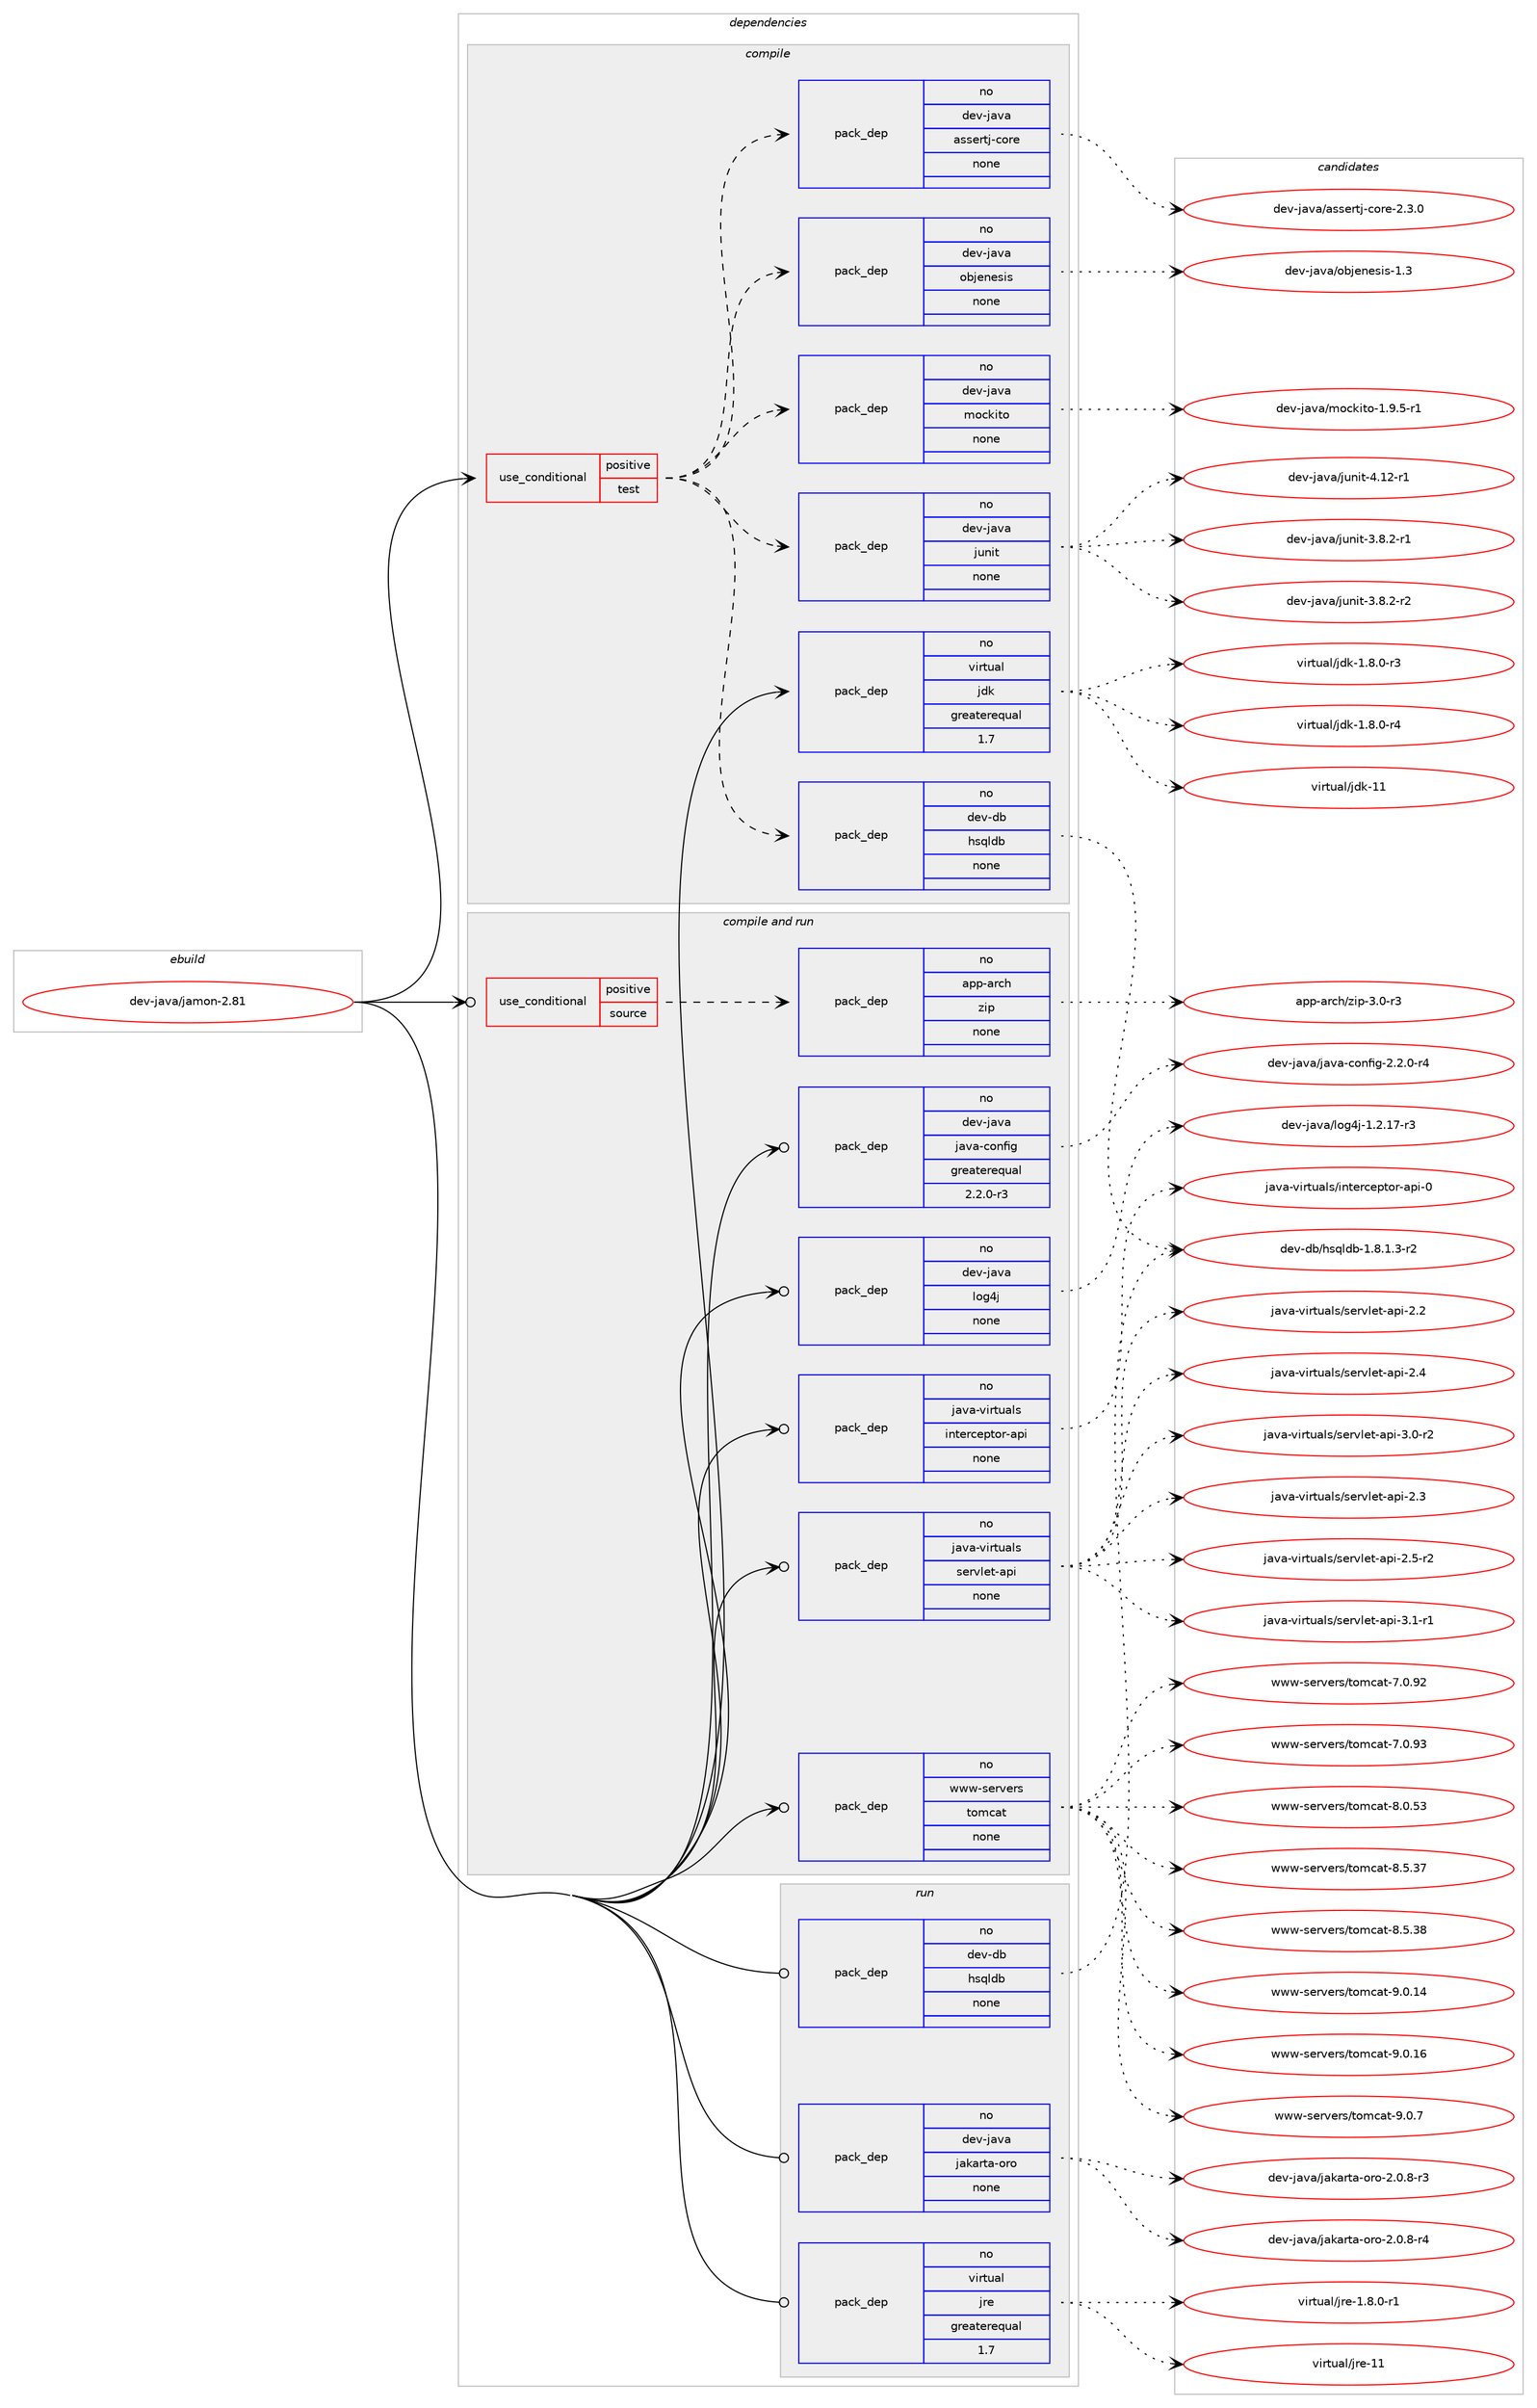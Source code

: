 digraph prolog {

# *************
# Graph options
# *************

newrank=true;
concentrate=true;
compound=true;
graph [rankdir=LR,fontname=Helvetica,fontsize=10,ranksep=1.5];#, ranksep=2.5, nodesep=0.2];
edge  [arrowhead=vee];
node  [fontname=Helvetica,fontsize=10];

# **********
# The ebuild
# **********

subgraph cluster_leftcol {
color=gray;
rank=same;
label=<<i>ebuild</i>>;
id [label="dev-java/jamon-2.81", color=red, width=4, href="../dev-java/jamon-2.81.svg"];
}

# ****************
# The dependencies
# ****************

subgraph cluster_midcol {
color=gray;
label=<<i>dependencies</i>>;
subgraph cluster_compile {
fillcolor="#eeeeee";
style=filled;
label=<<i>compile</i>>;
subgraph cond362810 {
dependency1353502 [label=<<TABLE BORDER="0" CELLBORDER="1" CELLSPACING="0" CELLPADDING="4"><TR><TD ROWSPAN="3" CELLPADDING="10">use_conditional</TD></TR><TR><TD>positive</TD></TR><TR><TD>test</TD></TR></TABLE>>, shape=none, color=red];
subgraph pack968259 {
dependency1353503 [label=<<TABLE BORDER="0" CELLBORDER="1" CELLSPACING="0" CELLPADDING="4" WIDTH="220"><TR><TD ROWSPAN="6" CELLPADDING="30">pack_dep</TD></TR><TR><TD WIDTH="110">no</TD></TR><TR><TD>dev-db</TD></TR><TR><TD>hsqldb</TD></TR><TR><TD>none</TD></TR><TR><TD></TD></TR></TABLE>>, shape=none, color=blue];
}
dependency1353502:e -> dependency1353503:w [weight=20,style="dashed",arrowhead="vee"];
subgraph pack968260 {
dependency1353504 [label=<<TABLE BORDER="0" CELLBORDER="1" CELLSPACING="0" CELLPADDING="4" WIDTH="220"><TR><TD ROWSPAN="6" CELLPADDING="30">pack_dep</TD></TR><TR><TD WIDTH="110">no</TD></TR><TR><TD>dev-java</TD></TR><TR><TD>assertj-core</TD></TR><TR><TD>none</TD></TR><TR><TD></TD></TR></TABLE>>, shape=none, color=blue];
}
dependency1353502:e -> dependency1353504:w [weight=20,style="dashed",arrowhead="vee"];
subgraph pack968261 {
dependency1353505 [label=<<TABLE BORDER="0" CELLBORDER="1" CELLSPACING="0" CELLPADDING="4" WIDTH="220"><TR><TD ROWSPAN="6" CELLPADDING="30">pack_dep</TD></TR><TR><TD WIDTH="110">no</TD></TR><TR><TD>dev-java</TD></TR><TR><TD>junit</TD></TR><TR><TD>none</TD></TR><TR><TD></TD></TR></TABLE>>, shape=none, color=blue];
}
dependency1353502:e -> dependency1353505:w [weight=20,style="dashed",arrowhead="vee"];
subgraph pack968262 {
dependency1353506 [label=<<TABLE BORDER="0" CELLBORDER="1" CELLSPACING="0" CELLPADDING="4" WIDTH="220"><TR><TD ROWSPAN="6" CELLPADDING="30">pack_dep</TD></TR><TR><TD WIDTH="110">no</TD></TR><TR><TD>dev-java</TD></TR><TR><TD>mockito</TD></TR><TR><TD>none</TD></TR><TR><TD></TD></TR></TABLE>>, shape=none, color=blue];
}
dependency1353502:e -> dependency1353506:w [weight=20,style="dashed",arrowhead="vee"];
subgraph pack968263 {
dependency1353507 [label=<<TABLE BORDER="0" CELLBORDER="1" CELLSPACING="0" CELLPADDING="4" WIDTH="220"><TR><TD ROWSPAN="6" CELLPADDING="30">pack_dep</TD></TR><TR><TD WIDTH="110">no</TD></TR><TR><TD>dev-java</TD></TR><TR><TD>objenesis</TD></TR><TR><TD>none</TD></TR><TR><TD></TD></TR></TABLE>>, shape=none, color=blue];
}
dependency1353502:e -> dependency1353507:w [weight=20,style="dashed",arrowhead="vee"];
}
id:e -> dependency1353502:w [weight=20,style="solid",arrowhead="vee"];
subgraph pack968264 {
dependency1353508 [label=<<TABLE BORDER="0" CELLBORDER="1" CELLSPACING="0" CELLPADDING="4" WIDTH="220"><TR><TD ROWSPAN="6" CELLPADDING="30">pack_dep</TD></TR><TR><TD WIDTH="110">no</TD></TR><TR><TD>virtual</TD></TR><TR><TD>jdk</TD></TR><TR><TD>greaterequal</TD></TR><TR><TD>1.7</TD></TR></TABLE>>, shape=none, color=blue];
}
id:e -> dependency1353508:w [weight=20,style="solid",arrowhead="vee"];
}
subgraph cluster_compileandrun {
fillcolor="#eeeeee";
style=filled;
label=<<i>compile and run</i>>;
subgraph cond362811 {
dependency1353509 [label=<<TABLE BORDER="0" CELLBORDER="1" CELLSPACING="0" CELLPADDING="4"><TR><TD ROWSPAN="3" CELLPADDING="10">use_conditional</TD></TR><TR><TD>positive</TD></TR><TR><TD>source</TD></TR></TABLE>>, shape=none, color=red];
subgraph pack968265 {
dependency1353510 [label=<<TABLE BORDER="0" CELLBORDER="1" CELLSPACING="0" CELLPADDING="4" WIDTH="220"><TR><TD ROWSPAN="6" CELLPADDING="30">pack_dep</TD></TR><TR><TD WIDTH="110">no</TD></TR><TR><TD>app-arch</TD></TR><TR><TD>zip</TD></TR><TR><TD>none</TD></TR><TR><TD></TD></TR></TABLE>>, shape=none, color=blue];
}
dependency1353509:e -> dependency1353510:w [weight=20,style="dashed",arrowhead="vee"];
}
id:e -> dependency1353509:w [weight=20,style="solid",arrowhead="odotvee"];
subgraph pack968266 {
dependency1353511 [label=<<TABLE BORDER="0" CELLBORDER="1" CELLSPACING="0" CELLPADDING="4" WIDTH="220"><TR><TD ROWSPAN="6" CELLPADDING="30">pack_dep</TD></TR><TR><TD WIDTH="110">no</TD></TR><TR><TD>dev-java</TD></TR><TR><TD>java-config</TD></TR><TR><TD>greaterequal</TD></TR><TR><TD>2.2.0-r3</TD></TR></TABLE>>, shape=none, color=blue];
}
id:e -> dependency1353511:w [weight=20,style="solid",arrowhead="odotvee"];
subgraph pack968267 {
dependency1353512 [label=<<TABLE BORDER="0" CELLBORDER="1" CELLSPACING="0" CELLPADDING="4" WIDTH="220"><TR><TD ROWSPAN="6" CELLPADDING="30">pack_dep</TD></TR><TR><TD WIDTH="110">no</TD></TR><TR><TD>dev-java</TD></TR><TR><TD>log4j</TD></TR><TR><TD>none</TD></TR><TR><TD></TD></TR></TABLE>>, shape=none, color=blue];
}
id:e -> dependency1353512:w [weight=20,style="solid",arrowhead="odotvee"];
subgraph pack968268 {
dependency1353513 [label=<<TABLE BORDER="0" CELLBORDER="1" CELLSPACING="0" CELLPADDING="4" WIDTH="220"><TR><TD ROWSPAN="6" CELLPADDING="30">pack_dep</TD></TR><TR><TD WIDTH="110">no</TD></TR><TR><TD>java-virtuals</TD></TR><TR><TD>interceptor-api</TD></TR><TR><TD>none</TD></TR><TR><TD></TD></TR></TABLE>>, shape=none, color=blue];
}
id:e -> dependency1353513:w [weight=20,style="solid",arrowhead="odotvee"];
subgraph pack968269 {
dependency1353514 [label=<<TABLE BORDER="0" CELLBORDER="1" CELLSPACING="0" CELLPADDING="4" WIDTH="220"><TR><TD ROWSPAN="6" CELLPADDING="30">pack_dep</TD></TR><TR><TD WIDTH="110">no</TD></TR><TR><TD>java-virtuals</TD></TR><TR><TD>servlet-api</TD></TR><TR><TD>none</TD></TR><TR><TD></TD></TR></TABLE>>, shape=none, color=blue];
}
id:e -> dependency1353514:w [weight=20,style="solid",arrowhead="odotvee"];
subgraph pack968270 {
dependency1353515 [label=<<TABLE BORDER="0" CELLBORDER="1" CELLSPACING="0" CELLPADDING="4" WIDTH="220"><TR><TD ROWSPAN="6" CELLPADDING="30">pack_dep</TD></TR><TR><TD WIDTH="110">no</TD></TR><TR><TD>www-servers</TD></TR><TR><TD>tomcat</TD></TR><TR><TD>none</TD></TR><TR><TD></TD></TR></TABLE>>, shape=none, color=blue];
}
id:e -> dependency1353515:w [weight=20,style="solid",arrowhead="odotvee"];
}
subgraph cluster_run {
fillcolor="#eeeeee";
style=filled;
label=<<i>run</i>>;
subgraph pack968271 {
dependency1353516 [label=<<TABLE BORDER="0" CELLBORDER="1" CELLSPACING="0" CELLPADDING="4" WIDTH="220"><TR><TD ROWSPAN="6" CELLPADDING="30">pack_dep</TD></TR><TR><TD WIDTH="110">no</TD></TR><TR><TD>dev-db</TD></TR><TR><TD>hsqldb</TD></TR><TR><TD>none</TD></TR><TR><TD></TD></TR></TABLE>>, shape=none, color=blue];
}
id:e -> dependency1353516:w [weight=20,style="solid",arrowhead="odot"];
subgraph pack968272 {
dependency1353517 [label=<<TABLE BORDER="0" CELLBORDER="1" CELLSPACING="0" CELLPADDING="4" WIDTH="220"><TR><TD ROWSPAN="6" CELLPADDING="30">pack_dep</TD></TR><TR><TD WIDTH="110">no</TD></TR><TR><TD>dev-java</TD></TR><TR><TD>jakarta-oro</TD></TR><TR><TD>none</TD></TR><TR><TD></TD></TR></TABLE>>, shape=none, color=blue];
}
id:e -> dependency1353517:w [weight=20,style="solid",arrowhead="odot"];
subgraph pack968273 {
dependency1353518 [label=<<TABLE BORDER="0" CELLBORDER="1" CELLSPACING="0" CELLPADDING="4" WIDTH="220"><TR><TD ROWSPAN="6" CELLPADDING="30">pack_dep</TD></TR><TR><TD WIDTH="110">no</TD></TR><TR><TD>virtual</TD></TR><TR><TD>jre</TD></TR><TR><TD>greaterequal</TD></TR><TR><TD>1.7</TD></TR></TABLE>>, shape=none, color=blue];
}
id:e -> dependency1353518:w [weight=20,style="solid",arrowhead="odot"];
}
}

# **************
# The candidates
# **************

subgraph cluster_choices {
rank=same;
color=gray;
label=<<i>candidates</i>>;

subgraph choice968259 {
color=black;
nodesep=1;
choice1001011184510098471041151131081009845494656464946514511450 [label="dev-db/hsqldb-1.8.1.3-r2", color=red, width=4,href="../dev-db/hsqldb-1.8.1.3-r2.svg"];
dependency1353503:e -> choice1001011184510098471041151131081009845494656464946514511450:w [style=dotted,weight="100"];
}
subgraph choice968260 {
color=black;
nodesep=1;
choice10010111845106971189747971151151011141161064599111114101455046514648 [label="dev-java/assertj-core-2.3.0", color=red, width=4,href="../dev-java/assertj-core-2.3.0.svg"];
dependency1353504:e -> choice10010111845106971189747971151151011141161064599111114101455046514648:w [style=dotted,weight="100"];
}
subgraph choice968261 {
color=black;
nodesep=1;
choice100101118451069711897471061171101051164551465646504511449 [label="dev-java/junit-3.8.2-r1", color=red, width=4,href="../dev-java/junit-3.8.2-r1.svg"];
choice100101118451069711897471061171101051164551465646504511450 [label="dev-java/junit-3.8.2-r2", color=red, width=4,href="../dev-java/junit-3.8.2-r2.svg"];
choice1001011184510697118974710611711010511645524649504511449 [label="dev-java/junit-4.12-r1", color=red, width=4,href="../dev-java/junit-4.12-r1.svg"];
dependency1353505:e -> choice100101118451069711897471061171101051164551465646504511449:w [style=dotted,weight="100"];
dependency1353505:e -> choice100101118451069711897471061171101051164551465646504511450:w [style=dotted,weight="100"];
dependency1353505:e -> choice1001011184510697118974710611711010511645524649504511449:w [style=dotted,weight="100"];
}
subgraph choice968262 {
color=black;
nodesep=1;
choice10010111845106971189747109111991071051161114549465746534511449 [label="dev-java/mockito-1.9.5-r1", color=red, width=4,href="../dev-java/mockito-1.9.5-r1.svg"];
dependency1353506:e -> choice10010111845106971189747109111991071051161114549465746534511449:w [style=dotted,weight="100"];
}
subgraph choice968263 {
color=black;
nodesep=1;
choice100101118451069711897471119810610111010111510511545494651 [label="dev-java/objenesis-1.3", color=red, width=4,href="../dev-java/objenesis-1.3.svg"];
dependency1353507:e -> choice100101118451069711897471119810610111010111510511545494651:w [style=dotted,weight="100"];
}
subgraph choice968264 {
color=black;
nodesep=1;
choice11810511411611797108471061001074549465646484511451 [label="virtual/jdk-1.8.0-r3", color=red, width=4,href="../virtual/jdk-1.8.0-r3.svg"];
choice11810511411611797108471061001074549465646484511452 [label="virtual/jdk-1.8.0-r4", color=red, width=4,href="../virtual/jdk-1.8.0-r4.svg"];
choice1181051141161179710847106100107454949 [label="virtual/jdk-11", color=red, width=4,href="../virtual/jdk-11.svg"];
dependency1353508:e -> choice11810511411611797108471061001074549465646484511451:w [style=dotted,weight="100"];
dependency1353508:e -> choice11810511411611797108471061001074549465646484511452:w [style=dotted,weight="100"];
dependency1353508:e -> choice1181051141161179710847106100107454949:w [style=dotted,weight="100"];
}
subgraph choice968265 {
color=black;
nodesep=1;
choice9711211245971149910447122105112455146484511451 [label="app-arch/zip-3.0-r3", color=red, width=4,href="../app-arch/zip-3.0-r3.svg"];
dependency1353510:e -> choice9711211245971149910447122105112455146484511451:w [style=dotted,weight="100"];
}
subgraph choice968266 {
color=black;
nodesep=1;
choice10010111845106971189747106971189745991111101021051034550465046484511452 [label="dev-java/java-config-2.2.0-r4", color=red, width=4,href="../dev-java/java-config-2.2.0-r4.svg"];
dependency1353511:e -> choice10010111845106971189747106971189745991111101021051034550465046484511452:w [style=dotted,weight="100"];
}
subgraph choice968267 {
color=black;
nodesep=1;
choice1001011184510697118974710811110352106454946504649554511451 [label="dev-java/log4j-1.2.17-r3", color=red, width=4,href="../dev-java/log4j-1.2.17-r3.svg"];
dependency1353512:e -> choice1001011184510697118974710811110352106454946504649554511451:w [style=dotted,weight="100"];
}
subgraph choice968268 {
color=black;
nodesep=1;
choice10697118974511810511411611797108115471051101161011149910111211611111445971121054548 [label="java-virtuals/interceptor-api-0", color=red, width=4,href="../java-virtuals/interceptor-api-0.svg"];
dependency1353513:e -> choice10697118974511810511411611797108115471051101161011149910111211611111445971121054548:w [style=dotted,weight="100"];
}
subgraph choice968269 {
color=black;
nodesep=1;
choice1069711897451181051141161179710811547115101114118108101116459711210545504650 [label="java-virtuals/servlet-api-2.2", color=red, width=4,href="../java-virtuals/servlet-api-2.2.svg"];
choice1069711897451181051141161179710811547115101114118108101116459711210545504651 [label="java-virtuals/servlet-api-2.3", color=red, width=4,href="../java-virtuals/servlet-api-2.3.svg"];
choice1069711897451181051141161179710811547115101114118108101116459711210545504652 [label="java-virtuals/servlet-api-2.4", color=red, width=4,href="../java-virtuals/servlet-api-2.4.svg"];
choice10697118974511810511411611797108115471151011141181081011164597112105455046534511450 [label="java-virtuals/servlet-api-2.5-r2", color=red, width=4,href="../java-virtuals/servlet-api-2.5-r2.svg"];
choice10697118974511810511411611797108115471151011141181081011164597112105455146484511450 [label="java-virtuals/servlet-api-3.0-r2", color=red, width=4,href="../java-virtuals/servlet-api-3.0-r2.svg"];
choice10697118974511810511411611797108115471151011141181081011164597112105455146494511449 [label="java-virtuals/servlet-api-3.1-r1", color=red, width=4,href="../java-virtuals/servlet-api-3.1-r1.svg"];
dependency1353514:e -> choice1069711897451181051141161179710811547115101114118108101116459711210545504650:w [style=dotted,weight="100"];
dependency1353514:e -> choice1069711897451181051141161179710811547115101114118108101116459711210545504651:w [style=dotted,weight="100"];
dependency1353514:e -> choice1069711897451181051141161179710811547115101114118108101116459711210545504652:w [style=dotted,weight="100"];
dependency1353514:e -> choice10697118974511810511411611797108115471151011141181081011164597112105455046534511450:w [style=dotted,weight="100"];
dependency1353514:e -> choice10697118974511810511411611797108115471151011141181081011164597112105455146484511450:w [style=dotted,weight="100"];
dependency1353514:e -> choice10697118974511810511411611797108115471151011141181081011164597112105455146494511449:w [style=dotted,weight="100"];
}
subgraph choice968270 {
color=black;
nodesep=1;
choice1191191194511510111411810111411547116111109999711645554648465750 [label="www-servers/tomcat-7.0.92", color=red, width=4,href="../www-servers/tomcat-7.0.92.svg"];
choice1191191194511510111411810111411547116111109999711645554648465751 [label="www-servers/tomcat-7.0.93", color=red, width=4,href="../www-servers/tomcat-7.0.93.svg"];
choice1191191194511510111411810111411547116111109999711645564648465351 [label="www-servers/tomcat-8.0.53", color=red, width=4,href="../www-servers/tomcat-8.0.53.svg"];
choice1191191194511510111411810111411547116111109999711645564653465155 [label="www-servers/tomcat-8.5.37", color=red, width=4,href="../www-servers/tomcat-8.5.37.svg"];
choice1191191194511510111411810111411547116111109999711645564653465156 [label="www-servers/tomcat-8.5.38", color=red, width=4,href="../www-servers/tomcat-8.5.38.svg"];
choice1191191194511510111411810111411547116111109999711645574648464952 [label="www-servers/tomcat-9.0.14", color=red, width=4,href="../www-servers/tomcat-9.0.14.svg"];
choice1191191194511510111411810111411547116111109999711645574648464954 [label="www-servers/tomcat-9.0.16", color=red, width=4,href="../www-servers/tomcat-9.0.16.svg"];
choice11911911945115101114118101114115471161111099997116455746484655 [label="www-servers/tomcat-9.0.7", color=red, width=4,href="../www-servers/tomcat-9.0.7.svg"];
dependency1353515:e -> choice1191191194511510111411810111411547116111109999711645554648465750:w [style=dotted,weight="100"];
dependency1353515:e -> choice1191191194511510111411810111411547116111109999711645554648465751:w [style=dotted,weight="100"];
dependency1353515:e -> choice1191191194511510111411810111411547116111109999711645564648465351:w [style=dotted,weight="100"];
dependency1353515:e -> choice1191191194511510111411810111411547116111109999711645564653465155:w [style=dotted,weight="100"];
dependency1353515:e -> choice1191191194511510111411810111411547116111109999711645564653465156:w [style=dotted,weight="100"];
dependency1353515:e -> choice1191191194511510111411810111411547116111109999711645574648464952:w [style=dotted,weight="100"];
dependency1353515:e -> choice1191191194511510111411810111411547116111109999711645574648464954:w [style=dotted,weight="100"];
dependency1353515:e -> choice11911911945115101114118101114115471161111099997116455746484655:w [style=dotted,weight="100"];
}
subgraph choice968271 {
color=black;
nodesep=1;
choice1001011184510098471041151131081009845494656464946514511450 [label="dev-db/hsqldb-1.8.1.3-r2", color=red, width=4,href="../dev-db/hsqldb-1.8.1.3-r2.svg"];
dependency1353516:e -> choice1001011184510098471041151131081009845494656464946514511450:w [style=dotted,weight="100"];
}
subgraph choice968272 {
color=black;
nodesep=1;
choice10010111845106971189747106971079711411697451111141114550464846564511451 [label="dev-java/jakarta-oro-2.0.8-r3", color=red, width=4,href="../dev-java/jakarta-oro-2.0.8-r3.svg"];
choice10010111845106971189747106971079711411697451111141114550464846564511452 [label="dev-java/jakarta-oro-2.0.8-r4", color=red, width=4,href="../dev-java/jakarta-oro-2.0.8-r4.svg"];
dependency1353517:e -> choice10010111845106971189747106971079711411697451111141114550464846564511451:w [style=dotted,weight="100"];
dependency1353517:e -> choice10010111845106971189747106971079711411697451111141114550464846564511452:w [style=dotted,weight="100"];
}
subgraph choice968273 {
color=black;
nodesep=1;
choice11810511411611797108471061141014549465646484511449 [label="virtual/jre-1.8.0-r1", color=red, width=4,href="../virtual/jre-1.8.0-r1.svg"];
choice1181051141161179710847106114101454949 [label="virtual/jre-11", color=red, width=4,href="../virtual/jre-11.svg"];
dependency1353518:e -> choice11810511411611797108471061141014549465646484511449:w [style=dotted,weight="100"];
dependency1353518:e -> choice1181051141161179710847106114101454949:w [style=dotted,weight="100"];
}
}

}
